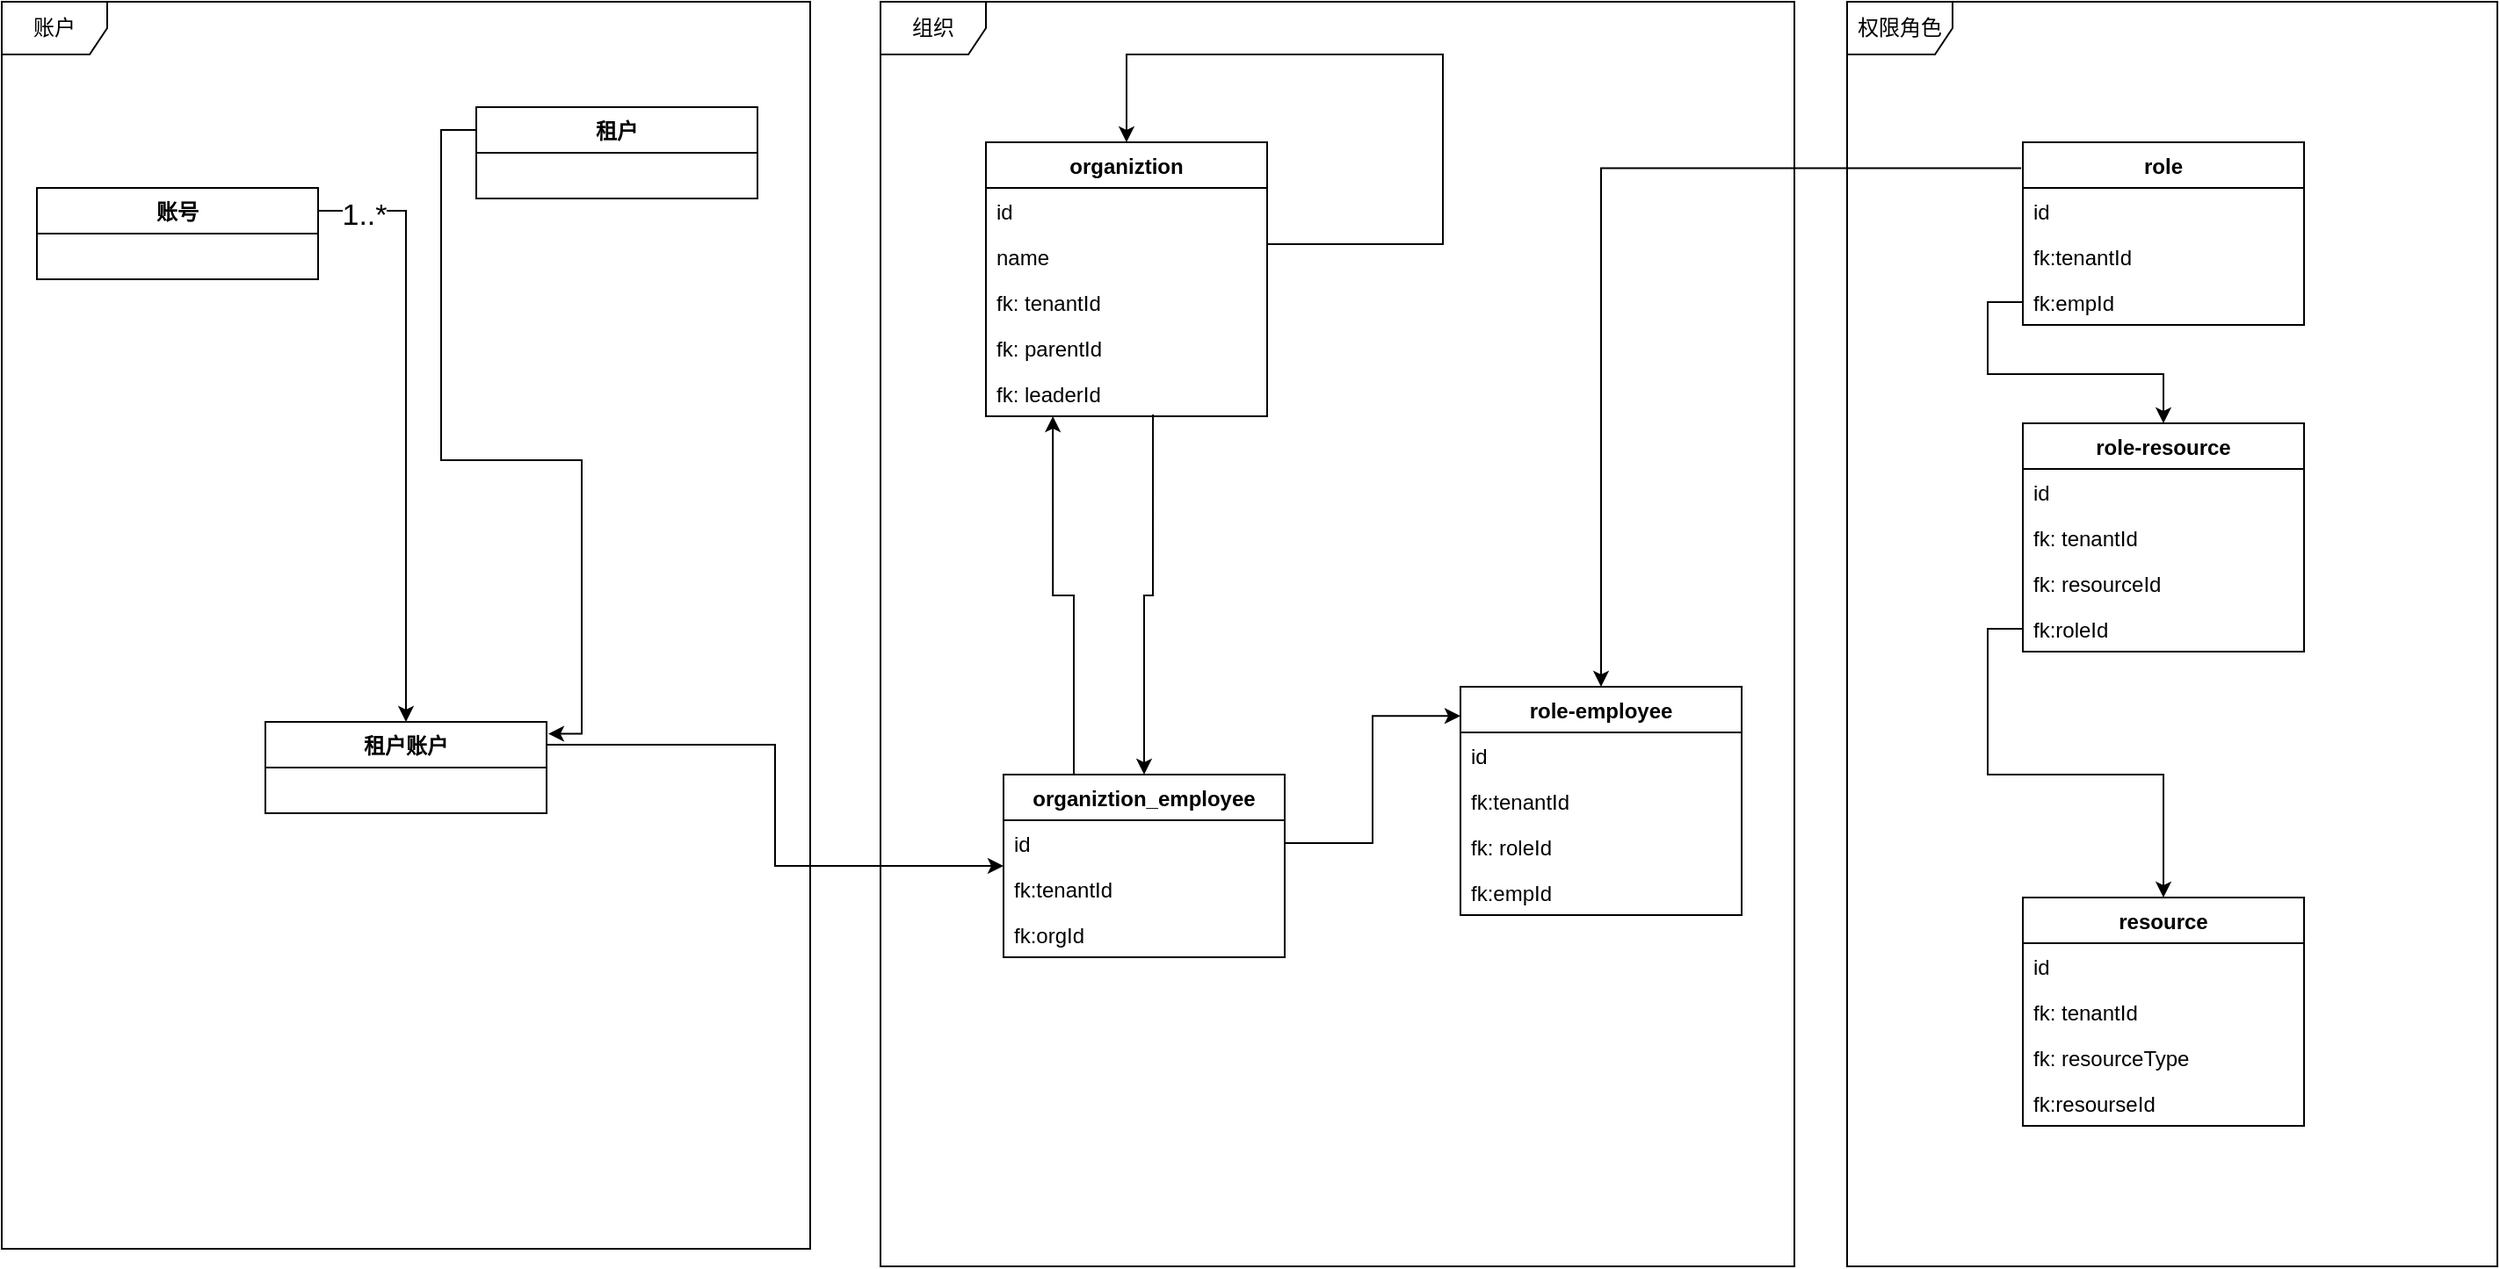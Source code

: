 <mxfile version="21.1.0" type="github">
  <diagram name="Page-1" id="c4acf3e9-155e-7222-9cf6-157b1a14988f">
    <mxGraphModel dx="2284" dy="1864" grid="1" gridSize="10" guides="1" tooltips="1" connect="1" arrows="1" fold="1" page="1" pageScale="1" pageWidth="850" pageHeight="1100" background="none" math="0" shadow="0">
      <root>
        <mxCell id="0" />
        <mxCell id="1" parent="0" />
        <mxCell id="0RFwIcLYO04Bj1ifUBIb-21" value="账号" style="swimlane;fontStyle=1;align=center;verticalAlign=top;childLayout=stackLayout;horizontal=1;startSize=26;horizontalStack=0;resizeParent=1;resizeParentMax=0;resizeLast=0;collapsible=1;marginBottom=0;whiteSpace=wrap;html=1;" vertex="1" parent="1">
          <mxGeometry y="-174" width="160" height="52" as="geometry" />
        </mxCell>
        <mxCell id="0RFwIcLYO04Bj1ifUBIb-132" style="edgeStyle=orthogonalEdgeStyle;rounded=0;orthogonalLoop=1;jettySize=auto;html=1;exitX=0.25;exitY=0;exitDx=0;exitDy=0;entryX=0.238;entryY=1;entryDx=0;entryDy=0;entryPerimeter=0;" edge="1" parent="1" source="0RFwIcLYO04Bj1ifUBIb-25" target="0RFwIcLYO04Bj1ifUBIb-131">
          <mxGeometry relative="1" as="geometry" />
        </mxCell>
        <mxCell id="0RFwIcLYO04Bj1ifUBIb-25" value="organiztion_employee" style="swimlane;fontStyle=1;align=center;verticalAlign=top;childLayout=stackLayout;horizontal=1;startSize=26;horizontalStack=0;resizeParent=1;resizeParentMax=0;resizeLast=0;collapsible=1;marginBottom=0;whiteSpace=wrap;html=1;" vertex="1" parent="1">
          <mxGeometry x="550" y="160" width="160" height="104" as="geometry" />
        </mxCell>
        <mxCell id="0RFwIcLYO04Bj1ifUBIb-26" value="id" style="text;strokeColor=none;fillColor=none;align=left;verticalAlign=top;spacingLeft=4;spacingRight=4;overflow=hidden;rotatable=0;points=[[0,0.5],[1,0.5]];portConstraint=eastwest;whiteSpace=wrap;html=1;" vertex="1" parent="0RFwIcLYO04Bj1ifUBIb-25">
          <mxGeometry y="26" width="160" height="26" as="geometry" />
        </mxCell>
        <mxCell id="0RFwIcLYO04Bj1ifUBIb-45" value="fk:tenantId" style="text;strokeColor=none;fillColor=none;align=left;verticalAlign=top;spacingLeft=4;spacingRight=4;overflow=hidden;rotatable=0;points=[[0,0.5],[1,0.5]];portConstraint=eastwest;whiteSpace=wrap;html=1;" vertex="1" parent="0RFwIcLYO04Bj1ifUBIb-25">
          <mxGeometry y="52" width="160" height="26" as="geometry" />
        </mxCell>
        <mxCell id="0RFwIcLYO04Bj1ifUBIb-54" value="fk:orgId" style="text;strokeColor=none;fillColor=none;align=left;verticalAlign=top;spacingLeft=4;spacingRight=4;overflow=hidden;rotatable=0;points=[[0,0.5],[1,0.5]];portConstraint=eastwest;whiteSpace=wrap;html=1;" vertex="1" parent="0RFwIcLYO04Bj1ifUBIb-25">
          <mxGeometry y="78" width="160" height="26" as="geometry" />
        </mxCell>
        <mxCell id="0RFwIcLYO04Bj1ifUBIb-128" style="edgeStyle=orthogonalEdgeStyle;rounded=0;orthogonalLoop=1;jettySize=auto;html=1;exitX=0;exitY=0.25;exitDx=0;exitDy=0;entryX=1.006;entryY=0.131;entryDx=0;entryDy=0;entryPerimeter=0;" edge="1" parent="1" source="0RFwIcLYO04Bj1ifUBIb-29" target="0RFwIcLYO04Bj1ifUBIb-123">
          <mxGeometry relative="1" as="geometry" />
        </mxCell>
        <mxCell id="0RFwIcLYO04Bj1ifUBIb-29" value="租户" style="swimlane;fontStyle=1;align=center;verticalAlign=top;childLayout=stackLayout;horizontal=1;startSize=26;horizontalStack=0;resizeParent=1;resizeParentMax=0;resizeLast=0;collapsible=1;marginBottom=0;whiteSpace=wrap;html=1;" vertex="1" parent="1">
          <mxGeometry x="250" y="-220" width="160" height="52" as="geometry" />
        </mxCell>
        <mxCell id="0RFwIcLYO04Bj1ifUBIb-55" style="edgeStyle=orthogonalEdgeStyle;rounded=0;orthogonalLoop=1;jettySize=auto;html=1;exitX=0.594;exitY=0.962;exitDx=0;exitDy=0;exitPerimeter=0;" edge="1" parent="1" source="0RFwIcLYO04Bj1ifUBIb-131" target="0RFwIcLYO04Bj1ifUBIb-25">
          <mxGeometry relative="1" as="geometry">
            <mxPoint x="640" y="-40" as="sourcePoint" />
            <mxPoint x="1140" y="170" as="targetPoint" />
          </mxGeometry>
        </mxCell>
        <mxCell id="0RFwIcLYO04Bj1ifUBIb-40" value="organiztion" style="swimlane;fontStyle=1;align=center;verticalAlign=top;childLayout=stackLayout;horizontal=1;startSize=26;horizontalStack=0;resizeParent=1;resizeParentMax=0;resizeLast=0;collapsible=1;marginBottom=0;whiteSpace=wrap;html=1;" vertex="1" parent="1">
          <mxGeometry x="540" y="-200" width="160" height="156" as="geometry" />
        </mxCell>
        <mxCell id="0RFwIcLYO04Bj1ifUBIb-41" value="id" style="text;strokeColor=none;fillColor=none;align=left;verticalAlign=top;spacingLeft=4;spacingRight=4;overflow=hidden;rotatable=0;points=[[0,0.5],[1,0.5]];portConstraint=eastwest;whiteSpace=wrap;html=1;" vertex="1" parent="0RFwIcLYO04Bj1ifUBIb-40">
          <mxGeometry y="26" width="160" height="26" as="geometry" />
        </mxCell>
        <mxCell id="0RFwIcLYO04Bj1ifUBIb-42" value="name" style="text;strokeColor=none;fillColor=none;align=left;verticalAlign=top;spacingLeft=4;spacingRight=4;overflow=hidden;rotatable=0;points=[[0,0.5],[1,0.5]];portConstraint=eastwest;whiteSpace=wrap;html=1;" vertex="1" parent="0RFwIcLYO04Bj1ifUBIb-40">
          <mxGeometry y="52" width="160" height="26" as="geometry" />
        </mxCell>
        <mxCell id="0RFwIcLYO04Bj1ifUBIb-78" style="edgeStyle=orthogonalEdgeStyle;rounded=0;orthogonalLoop=1;jettySize=auto;html=1;exitX=1;exitY=0.231;exitDx=0;exitDy=0;entryX=0.5;entryY=0;entryDx=0;entryDy=0;exitPerimeter=0;" edge="1" parent="0RFwIcLYO04Bj1ifUBIb-40" source="0RFwIcLYO04Bj1ifUBIb-42" target="0RFwIcLYO04Bj1ifUBIb-40">
          <mxGeometry relative="1" as="geometry">
            <Array as="points">
              <mxPoint x="260" y="58" />
              <mxPoint x="260" y="-50" />
              <mxPoint x="80" y="-50" />
            </Array>
          </mxGeometry>
        </mxCell>
        <mxCell id="0RFwIcLYO04Bj1ifUBIb-58" value="fk: tenantId" style="text;strokeColor=none;fillColor=none;align=left;verticalAlign=top;spacingLeft=4;spacingRight=4;overflow=hidden;rotatable=0;points=[[0,0.5],[1,0.5]];portConstraint=eastwest;whiteSpace=wrap;html=1;" vertex="1" parent="0RFwIcLYO04Bj1ifUBIb-40">
          <mxGeometry y="78" width="160" height="26" as="geometry" />
        </mxCell>
        <mxCell id="0RFwIcLYO04Bj1ifUBIb-57" value="fk: parentId" style="text;strokeColor=none;fillColor=none;align=left;verticalAlign=top;spacingLeft=4;spacingRight=4;overflow=hidden;rotatable=0;points=[[0,0.5],[1,0.5]];portConstraint=eastwest;whiteSpace=wrap;html=1;" vertex="1" parent="0RFwIcLYO04Bj1ifUBIb-40">
          <mxGeometry y="104" width="160" height="26" as="geometry" />
        </mxCell>
        <mxCell id="0RFwIcLYO04Bj1ifUBIb-131" value="fk: leaderId" style="text;strokeColor=none;fillColor=none;align=left;verticalAlign=top;spacingLeft=4;spacingRight=4;overflow=hidden;rotatable=0;points=[[0,0.5],[1,0.5]];portConstraint=eastwest;whiteSpace=wrap;html=1;" vertex="1" parent="0RFwIcLYO04Bj1ifUBIb-40">
          <mxGeometry y="130" width="160" height="26" as="geometry" />
        </mxCell>
        <mxCell id="0RFwIcLYO04Bj1ifUBIb-64" value="role" style="swimlane;fontStyle=1;align=center;verticalAlign=top;childLayout=stackLayout;horizontal=1;startSize=26;horizontalStack=0;resizeParent=1;resizeParentMax=0;resizeLast=0;collapsible=1;marginBottom=0;whiteSpace=wrap;html=1;" vertex="1" parent="1">
          <mxGeometry x="1130" y="-200" width="160" height="104" as="geometry" />
        </mxCell>
        <mxCell id="0RFwIcLYO04Bj1ifUBIb-65" value="id" style="text;strokeColor=none;fillColor=none;align=left;verticalAlign=top;spacingLeft=4;spacingRight=4;overflow=hidden;rotatable=0;points=[[0,0.5],[1,0.5]];portConstraint=eastwest;whiteSpace=wrap;html=1;" vertex="1" parent="0RFwIcLYO04Bj1ifUBIb-64">
          <mxGeometry y="26" width="160" height="26" as="geometry" />
        </mxCell>
        <mxCell id="0RFwIcLYO04Bj1ifUBIb-66" value="fk:tenantId" style="text;strokeColor=none;fillColor=none;align=left;verticalAlign=top;spacingLeft=4;spacingRight=4;overflow=hidden;rotatable=0;points=[[0,0.5],[1,0.5]];portConstraint=eastwest;whiteSpace=wrap;html=1;" vertex="1" parent="0RFwIcLYO04Bj1ifUBIb-64">
          <mxGeometry y="52" width="160" height="26" as="geometry" />
        </mxCell>
        <mxCell id="0RFwIcLYO04Bj1ifUBIb-71" value="fk:empId" style="text;strokeColor=none;fillColor=none;align=left;verticalAlign=top;spacingLeft=4;spacingRight=4;overflow=hidden;rotatable=0;points=[[0,0.5],[1,0.5]];portConstraint=eastwest;whiteSpace=wrap;html=1;" vertex="1" parent="0RFwIcLYO04Bj1ifUBIb-64">
          <mxGeometry y="78" width="160" height="26" as="geometry" />
        </mxCell>
        <mxCell id="0RFwIcLYO04Bj1ifUBIb-79" value="resource" style="swimlane;fontStyle=1;align=center;verticalAlign=top;childLayout=stackLayout;horizontal=1;startSize=26;horizontalStack=0;resizeParent=1;resizeParentMax=0;resizeLast=0;collapsible=1;marginBottom=0;whiteSpace=wrap;html=1;" vertex="1" parent="1">
          <mxGeometry x="1130" y="230" width="160" height="130" as="geometry" />
        </mxCell>
        <mxCell id="0RFwIcLYO04Bj1ifUBIb-80" value="id" style="text;strokeColor=none;fillColor=none;align=left;verticalAlign=top;spacingLeft=4;spacingRight=4;overflow=hidden;rotatable=0;points=[[0,0.5],[1,0.5]];portConstraint=eastwest;whiteSpace=wrap;html=1;" vertex="1" parent="0RFwIcLYO04Bj1ifUBIb-79">
          <mxGeometry y="26" width="160" height="26" as="geometry" />
        </mxCell>
        <mxCell id="0RFwIcLYO04Bj1ifUBIb-81" value="fk: tenantId" style="text;strokeColor=none;fillColor=none;align=left;verticalAlign=top;spacingLeft=4;spacingRight=4;overflow=hidden;rotatable=0;points=[[0,0.5],[1,0.5]];portConstraint=eastwest;whiteSpace=wrap;html=1;" vertex="1" parent="0RFwIcLYO04Bj1ifUBIb-79">
          <mxGeometry y="52" width="160" height="26" as="geometry" />
        </mxCell>
        <mxCell id="0RFwIcLYO04Bj1ifUBIb-84" value="fk: resourceType" style="text;strokeColor=none;fillColor=none;align=left;verticalAlign=top;spacingLeft=4;spacingRight=4;overflow=hidden;rotatable=0;points=[[0,0.5],[1,0.5]];portConstraint=eastwest;whiteSpace=wrap;html=1;" vertex="1" parent="0RFwIcLYO04Bj1ifUBIb-79">
          <mxGeometry y="78" width="160" height="26" as="geometry" />
        </mxCell>
        <mxCell id="0RFwIcLYO04Bj1ifUBIb-82" value="fk:resourseId" style="text;strokeColor=none;fillColor=none;align=left;verticalAlign=top;spacingLeft=4;spacingRight=4;overflow=hidden;rotatable=0;points=[[0,0.5],[1,0.5]];portConstraint=eastwest;whiteSpace=wrap;html=1;" vertex="1" parent="0RFwIcLYO04Bj1ifUBIb-79">
          <mxGeometry y="104" width="160" height="26" as="geometry" />
        </mxCell>
        <mxCell id="0RFwIcLYO04Bj1ifUBIb-85" value="role-resource" style="swimlane;fontStyle=1;align=center;verticalAlign=top;childLayout=stackLayout;horizontal=1;startSize=26;horizontalStack=0;resizeParent=1;resizeParentMax=0;resizeLast=0;collapsible=1;marginBottom=0;whiteSpace=wrap;html=1;" vertex="1" parent="1">
          <mxGeometry x="1130" y="-40" width="160" height="130" as="geometry" />
        </mxCell>
        <mxCell id="0RFwIcLYO04Bj1ifUBIb-86" value="id" style="text;strokeColor=none;fillColor=none;align=left;verticalAlign=top;spacingLeft=4;spacingRight=4;overflow=hidden;rotatable=0;points=[[0,0.5],[1,0.5]];portConstraint=eastwest;whiteSpace=wrap;html=1;" vertex="1" parent="0RFwIcLYO04Bj1ifUBIb-85">
          <mxGeometry y="26" width="160" height="26" as="geometry" />
        </mxCell>
        <mxCell id="0RFwIcLYO04Bj1ifUBIb-87" value="fk: tenantId" style="text;strokeColor=none;fillColor=none;align=left;verticalAlign=top;spacingLeft=4;spacingRight=4;overflow=hidden;rotatable=0;points=[[0,0.5],[1,0.5]];portConstraint=eastwest;whiteSpace=wrap;html=1;" vertex="1" parent="0RFwIcLYO04Bj1ifUBIb-85">
          <mxGeometry y="52" width="160" height="26" as="geometry" />
        </mxCell>
        <mxCell id="0RFwIcLYO04Bj1ifUBIb-88" value="fk: resourceId" style="text;strokeColor=none;fillColor=none;align=left;verticalAlign=top;spacingLeft=4;spacingRight=4;overflow=hidden;rotatable=0;points=[[0,0.5],[1,0.5]];portConstraint=eastwest;whiteSpace=wrap;html=1;" vertex="1" parent="0RFwIcLYO04Bj1ifUBIb-85">
          <mxGeometry y="78" width="160" height="26" as="geometry" />
        </mxCell>
        <mxCell id="0RFwIcLYO04Bj1ifUBIb-89" value="fk:roleId" style="text;strokeColor=none;fillColor=none;align=left;verticalAlign=top;spacingLeft=4;spacingRight=4;overflow=hidden;rotatable=0;points=[[0,0.5],[1,0.5]];portConstraint=eastwest;whiteSpace=wrap;html=1;" vertex="1" parent="0RFwIcLYO04Bj1ifUBIb-85">
          <mxGeometry y="104" width="160" height="26" as="geometry" />
        </mxCell>
        <mxCell id="0RFwIcLYO04Bj1ifUBIb-92" value="role-employee" style="swimlane;fontStyle=1;align=center;verticalAlign=top;childLayout=stackLayout;horizontal=1;startSize=26;horizontalStack=0;resizeParent=1;resizeParentMax=0;resizeLast=0;collapsible=1;marginBottom=0;whiteSpace=wrap;html=1;" vertex="1" parent="1">
          <mxGeometry x="810" y="110" width="160" height="130" as="geometry" />
        </mxCell>
        <mxCell id="0RFwIcLYO04Bj1ifUBIb-93" value="id" style="text;strokeColor=none;fillColor=none;align=left;verticalAlign=top;spacingLeft=4;spacingRight=4;overflow=hidden;rotatable=0;points=[[0,0.5],[1,0.5]];portConstraint=eastwest;whiteSpace=wrap;html=1;" vertex="1" parent="0RFwIcLYO04Bj1ifUBIb-92">
          <mxGeometry y="26" width="160" height="26" as="geometry" />
        </mxCell>
        <mxCell id="0RFwIcLYO04Bj1ifUBIb-94" value="fk:tenantId" style="text;strokeColor=none;fillColor=none;align=left;verticalAlign=top;spacingLeft=4;spacingRight=4;overflow=hidden;rotatable=0;points=[[0,0.5],[1,0.5]];portConstraint=eastwest;whiteSpace=wrap;html=1;" vertex="1" parent="0RFwIcLYO04Bj1ifUBIb-92">
          <mxGeometry y="52" width="160" height="26" as="geometry" />
        </mxCell>
        <mxCell id="0RFwIcLYO04Bj1ifUBIb-96" value="fk: roleId" style="text;strokeColor=none;fillColor=none;align=left;verticalAlign=top;spacingLeft=4;spacingRight=4;overflow=hidden;rotatable=0;points=[[0,0.5],[1,0.5]];portConstraint=eastwest;whiteSpace=wrap;html=1;" vertex="1" parent="0RFwIcLYO04Bj1ifUBIb-92">
          <mxGeometry y="78" width="160" height="26" as="geometry" />
        </mxCell>
        <mxCell id="0RFwIcLYO04Bj1ifUBIb-95" value="fk:empId" style="text;strokeColor=none;fillColor=none;align=left;verticalAlign=top;spacingLeft=4;spacingRight=4;overflow=hidden;rotatable=0;points=[[0,0.5],[1,0.5]];portConstraint=eastwest;whiteSpace=wrap;html=1;" vertex="1" parent="0RFwIcLYO04Bj1ifUBIb-92">
          <mxGeometry y="104" width="160" height="26" as="geometry" />
        </mxCell>
        <mxCell id="0RFwIcLYO04Bj1ifUBIb-97" style="edgeStyle=orthogonalEdgeStyle;rounded=0;orthogonalLoop=1;jettySize=auto;html=1;exitX=-0.006;exitY=0.142;exitDx=0;exitDy=0;exitPerimeter=0;" edge="1" parent="1" source="0RFwIcLYO04Bj1ifUBIb-64" target="0RFwIcLYO04Bj1ifUBIb-92">
          <mxGeometry relative="1" as="geometry" />
        </mxCell>
        <mxCell id="0RFwIcLYO04Bj1ifUBIb-98" style="edgeStyle=orthogonalEdgeStyle;rounded=0;orthogonalLoop=1;jettySize=auto;html=1;exitX=1;exitY=0.5;exitDx=0;exitDy=0;entryX=0;entryY=0.128;entryDx=0;entryDy=0;entryPerimeter=0;" edge="1" parent="1" source="0RFwIcLYO04Bj1ifUBIb-26" target="0RFwIcLYO04Bj1ifUBIb-92">
          <mxGeometry relative="1" as="geometry" />
        </mxCell>
        <mxCell id="0RFwIcLYO04Bj1ifUBIb-111" value="账户" style="shape=umlFrame;whiteSpace=wrap;html=1;pointerEvents=0;" vertex="1" parent="1">
          <mxGeometry x="-20" y="-280" width="460" height="710" as="geometry" />
        </mxCell>
        <mxCell id="0RFwIcLYO04Bj1ifUBIb-113" value="组织" style="shape=umlFrame;whiteSpace=wrap;html=1;pointerEvents=0;" vertex="1" parent="1">
          <mxGeometry x="480" y="-280" width="520" height="720" as="geometry" />
        </mxCell>
        <mxCell id="0RFwIcLYO04Bj1ifUBIb-115" style="edgeStyle=orthogonalEdgeStyle;rounded=0;orthogonalLoop=1;jettySize=auto;html=1;exitX=0;exitY=0.5;exitDx=0;exitDy=0;entryX=0.5;entryY=0;entryDx=0;entryDy=0;" edge="1" parent="1" source="0RFwIcLYO04Bj1ifUBIb-71" target="0RFwIcLYO04Bj1ifUBIb-85">
          <mxGeometry relative="1" as="geometry" />
        </mxCell>
        <mxCell id="0RFwIcLYO04Bj1ifUBIb-116" style="edgeStyle=orthogonalEdgeStyle;rounded=0;orthogonalLoop=1;jettySize=auto;html=1;exitX=0;exitY=0.5;exitDx=0;exitDy=0;" edge="1" parent="1" source="0RFwIcLYO04Bj1ifUBIb-89" target="0RFwIcLYO04Bj1ifUBIb-79">
          <mxGeometry relative="1" as="geometry" />
        </mxCell>
        <mxCell id="0RFwIcLYO04Bj1ifUBIb-117" value="权限角色" style="shape=umlFrame;whiteSpace=wrap;html=1;pointerEvents=0;" vertex="1" parent="1">
          <mxGeometry x="1030" y="-280" width="370" height="720" as="geometry" />
        </mxCell>
        <mxCell id="0RFwIcLYO04Bj1ifUBIb-123" value="租户账户" style="swimlane;fontStyle=1;align=center;verticalAlign=top;childLayout=stackLayout;horizontal=1;startSize=26;horizontalStack=0;resizeParent=1;resizeParentMax=0;resizeLast=0;collapsible=1;marginBottom=0;whiteSpace=wrap;html=1;" vertex="1" parent="1">
          <mxGeometry x="130" y="130" width="160" height="52" as="geometry" />
        </mxCell>
        <mxCell id="0RFwIcLYO04Bj1ifUBIb-129" style="edgeStyle=orthogonalEdgeStyle;rounded=0;orthogonalLoop=1;jettySize=auto;html=1;exitX=1;exitY=0.25;exitDx=0;exitDy=0;" edge="1" parent="1" source="0RFwIcLYO04Bj1ifUBIb-21" target="0RFwIcLYO04Bj1ifUBIb-123">
          <mxGeometry relative="1" as="geometry">
            <mxPoint x="170" y="-174" as="sourcePoint" />
          </mxGeometry>
        </mxCell>
        <mxCell id="0RFwIcLYO04Bj1ifUBIb-133" value="&lt;font style=&quot;font-size: 17px;&quot;&gt;1..*&lt;/font&gt;" style="edgeLabel;html=1;align=center;verticalAlign=middle;resizable=0;points=[];" vertex="1" connectable="0" parent="0RFwIcLYO04Bj1ifUBIb-129">
          <mxGeometry x="-0.93" y="-3" relative="1" as="geometry">
            <mxPoint x="14" as="offset" />
          </mxGeometry>
        </mxCell>
        <mxCell id="0RFwIcLYO04Bj1ifUBIb-130" style="edgeStyle=orthogonalEdgeStyle;rounded=0;orthogonalLoop=1;jettySize=auto;html=1;exitX=1;exitY=0.25;exitDx=0;exitDy=0;" edge="1" parent="1" source="0RFwIcLYO04Bj1ifUBIb-123" target="0RFwIcLYO04Bj1ifUBIb-25">
          <mxGeometry relative="1" as="geometry">
            <mxPoint x="280" y="139" as="sourcePoint" />
          </mxGeometry>
        </mxCell>
      </root>
    </mxGraphModel>
  </diagram>
</mxfile>
